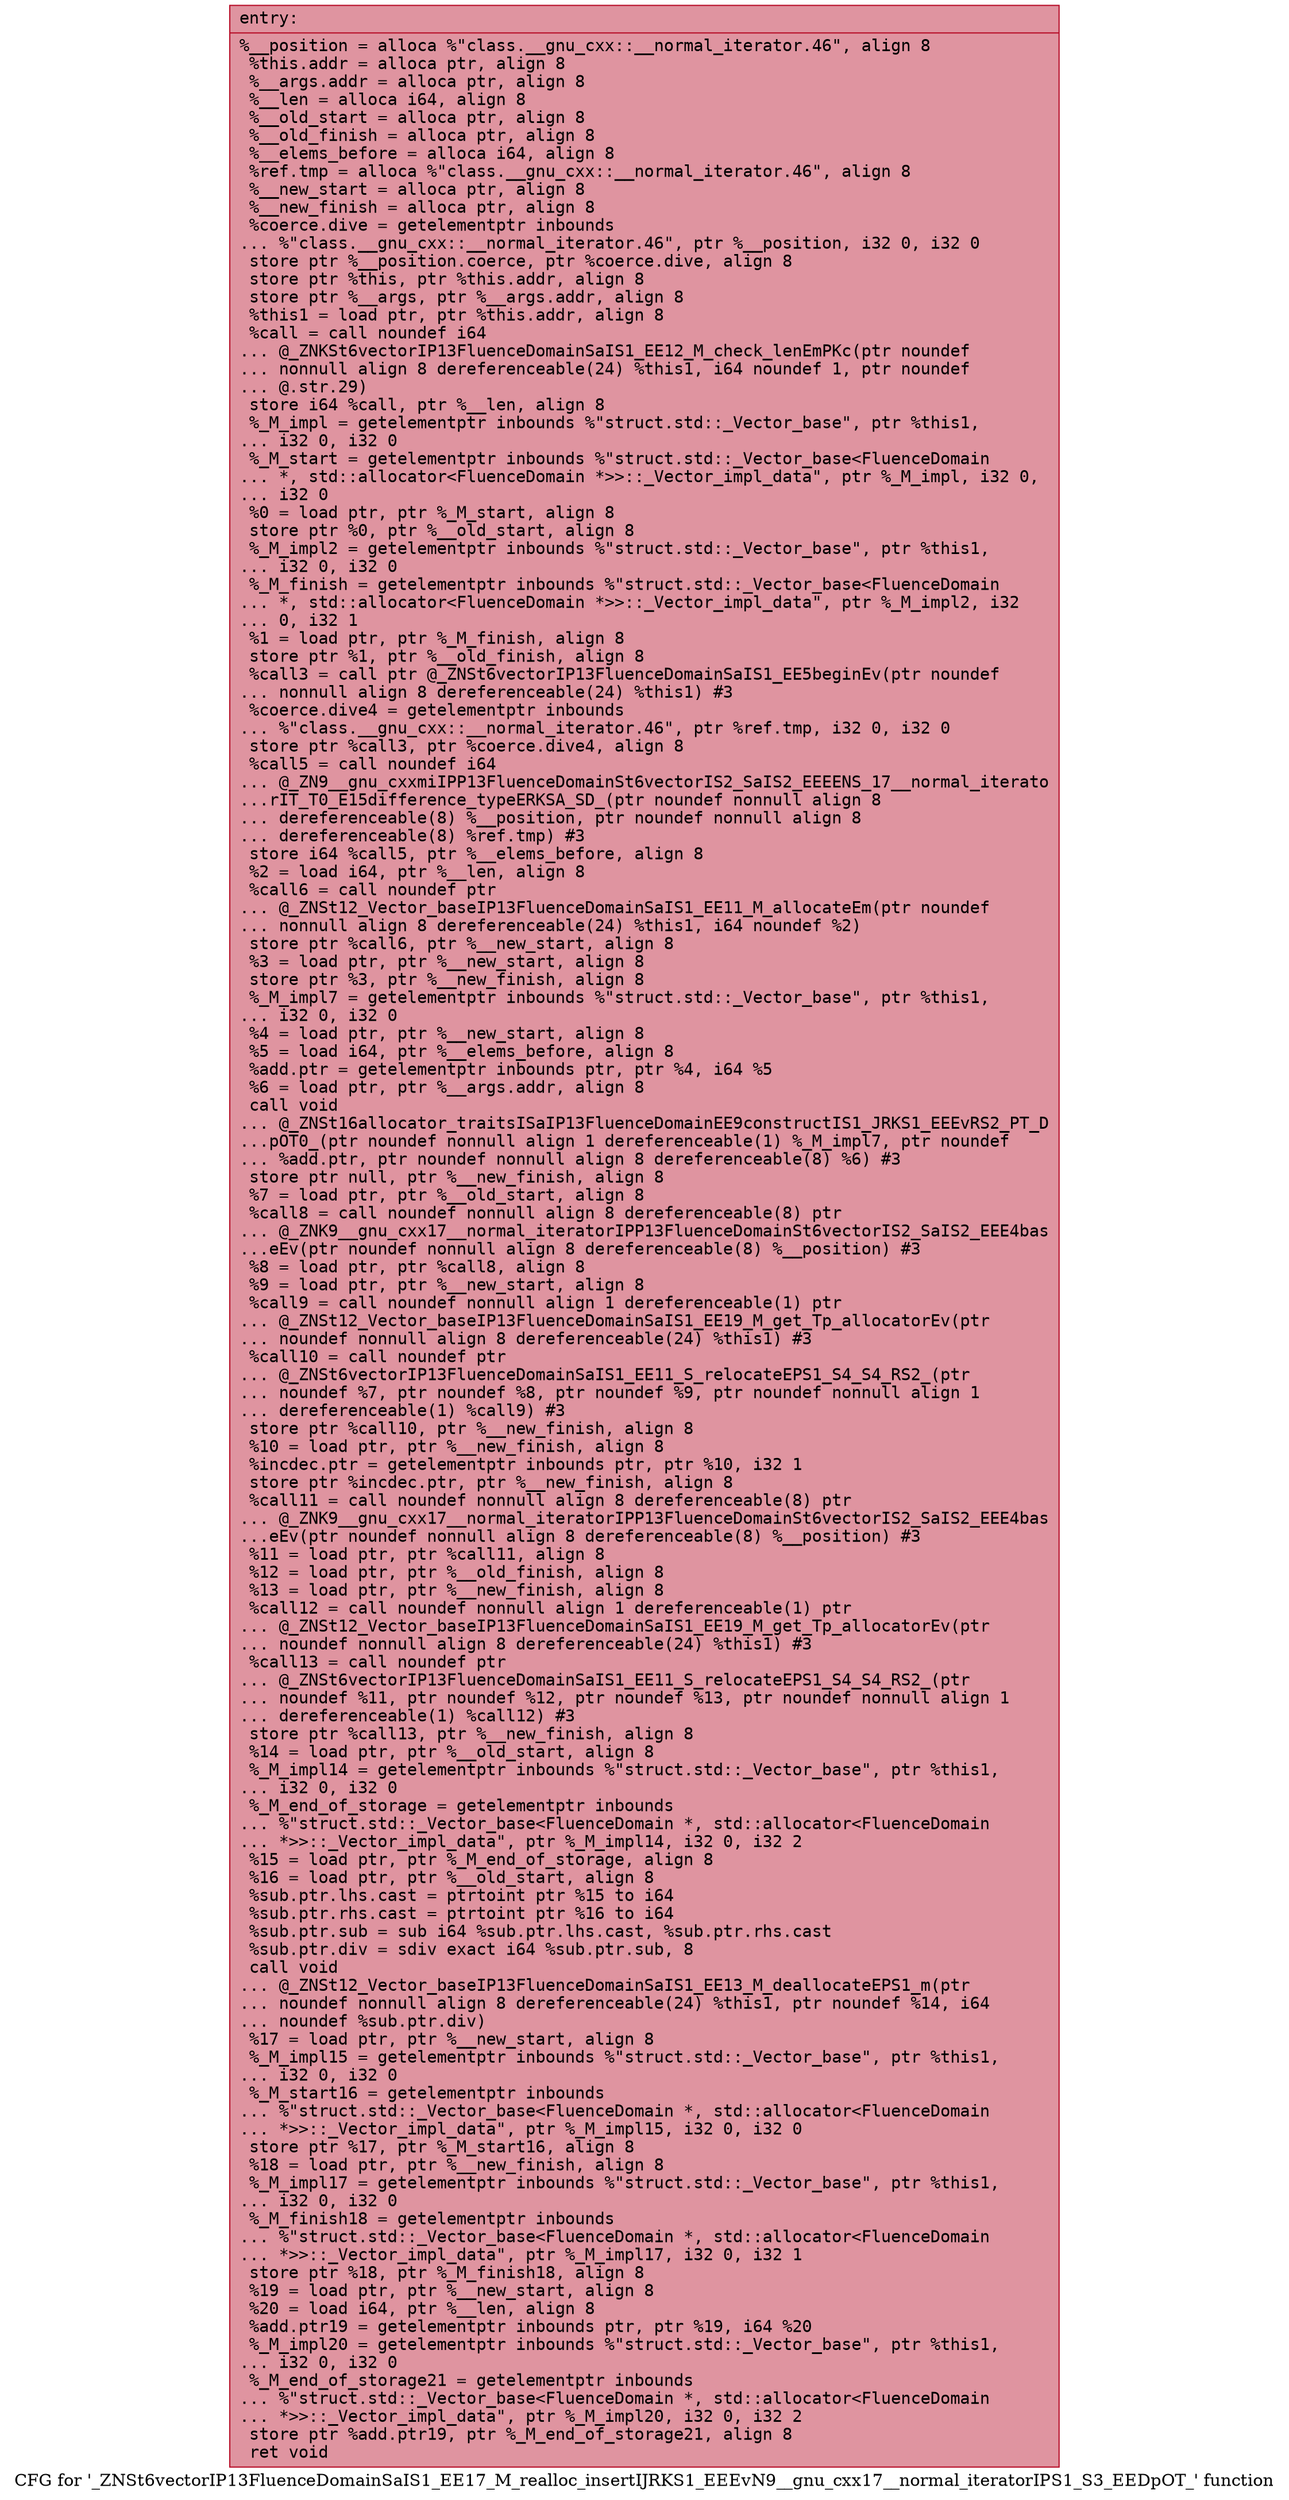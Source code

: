digraph "CFG for '_ZNSt6vectorIP13FluenceDomainSaIS1_EE17_M_realloc_insertIJRKS1_EEEvN9__gnu_cxx17__normal_iteratorIPS1_S3_EEDpOT_' function" {
	label="CFG for '_ZNSt6vectorIP13FluenceDomainSaIS1_EE17_M_realloc_insertIJRKS1_EEEvN9__gnu_cxx17__normal_iteratorIPS1_S3_EEDpOT_' function";

	Node0x556c3c84dbe0 [shape=record,color="#b70d28ff", style=filled, fillcolor="#b70d2870" fontname="Courier",label="{entry:\l|  %__position = alloca %\"class.__gnu_cxx::__normal_iterator.46\", align 8\l  %this.addr = alloca ptr, align 8\l  %__args.addr = alloca ptr, align 8\l  %__len = alloca i64, align 8\l  %__old_start = alloca ptr, align 8\l  %__old_finish = alloca ptr, align 8\l  %__elems_before = alloca i64, align 8\l  %ref.tmp = alloca %\"class.__gnu_cxx::__normal_iterator.46\", align 8\l  %__new_start = alloca ptr, align 8\l  %__new_finish = alloca ptr, align 8\l  %coerce.dive = getelementptr inbounds\l... %\"class.__gnu_cxx::__normal_iterator.46\", ptr %__position, i32 0, i32 0\l  store ptr %__position.coerce, ptr %coerce.dive, align 8\l  store ptr %this, ptr %this.addr, align 8\l  store ptr %__args, ptr %__args.addr, align 8\l  %this1 = load ptr, ptr %this.addr, align 8\l  %call = call noundef i64\l... @_ZNKSt6vectorIP13FluenceDomainSaIS1_EE12_M_check_lenEmPKc(ptr noundef\l... nonnull align 8 dereferenceable(24) %this1, i64 noundef 1, ptr noundef\l... @.str.29)\l  store i64 %call, ptr %__len, align 8\l  %_M_impl = getelementptr inbounds %\"struct.std::_Vector_base\", ptr %this1,\l... i32 0, i32 0\l  %_M_start = getelementptr inbounds %\"struct.std::_Vector_base\<FluenceDomain\l... *, std::allocator\<FluenceDomain *\>\>::_Vector_impl_data\", ptr %_M_impl, i32 0,\l... i32 0\l  %0 = load ptr, ptr %_M_start, align 8\l  store ptr %0, ptr %__old_start, align 8\l  %_M_impl2 = getelementptr inbounds %\"struct.std::_Vector_base\", ptr %this1,\l... i32 0, i32 0\l  %_M_finish = getelementptr inbounds %\"struct.std::_Vector_base\<FluenceDomain\l... *, std::allocator\<FluenceDomain *\>\>::_Vector_impl_data\", ptr %_M_impl2, i32\l... 0, i32 1\l  %1 = load ptr, ptr %_M_finish, align 8\l  store ptr %1, ptr %__old_finish, align 8\l  %call3 = call ptr @_ZNSt6vectorIP13FluenceDomainSaIS1_EE5beginEv(ptr noundef\l... nonnull align 8 dereferenceable(24) %this1) #3\l  %coerce.dive4 = getelementptr inbounds\l... %\"class.__gnu_cxx::__normal_iterator.46\", ptr %ref.tmp, i32 0, i32 0\l  store ptr %call3, ptr %coerce.dive4, align 8\l  %call5 = call noundef i64\l... @_ZN9__gnu_cxxmiIPP13FluenceDomainSt6vectorIS2_SaIS2_EEEENS_17__normal_iterato\l...rIT_T0_E15difference_typeERKSA_SD_(ptr noundef nonnull align 8\l... dereferenceable(8) %__position, ptr noundef nonnull align 8\l... dereferenceable(8) %ref.tmp) #3\l  store i64 %call5, ptr %__elems_before, align 8\l  %2 = load i64, ptr %__len, align 8\l  %call6 = call noundef ptr\l... @_ZNSt12_Vector_baseIP13FluenceDomainSaIS1_EE11_M_allocateEm(ptr noundef\l... nonnull align 8 dereferenceable(24) %this1, i64 noundef %2)\l  store ptr %call6, ptr %__new_start, align 8\l  %3 = load ptr, ptr %__new_start, align 8\l  store ptr %3, ptr %__new_finish, align 8\l  %_M_impl7 = getelementptr inbounds %\"struct.std::_Vector_base\", ptr %this1,\l... i32 0, i32 0\l  %4 = load ptr, ptr %__new_start, align 8\l  %5 = load i64, ptr %__elems_before, align 8\l  %add.ptr = getelementptr inbounds ptr, ptr %4, i64 %5\l  %6 = load ptr, ptr %__args.addr, align 8\l  call void\l... @_ZNSt16allocator_traitsISaIP13FluenceDomainEE9constructIS1_JRKS1_EEEvRS2_PT_D\l...pOT0_(ptr noundef nonnull align 1 dereferenceable(1) %_M_impl7, ptr noundef\l... %add.ptr, ptr noundef nonnull align 8 dereferenceable(8) %6) #3\l  store ptr null, ptr %__new_finish, align 8\l  %7 = load ptr, ptr %__old_start, align 8\l  %call8 = call noundef nonnull align 8 dereferenceable(8) ptr\l... @_ZNK9__gnu_cxx17__normal_iteratorIPP13FluenceDomainSt6vectorIS2_SaIS2_EEE4bas\l...eEv(ptr noundef nonnull align 8 dereferenceable(8) %__position) #3\l  %8 = load ptr, ptr %call8, align 8\l  %9 = load ptr, ptr %__new_start, align 8\l  %call9 = call noundef nonnull align 1 dereferenceable(1) ptr\l... @_ZNSt12_Vector_baseIP13FluenceDomainSaIS1_EE19_M_get_Tp_allocatorEv(ptr\l... noundef nonnull align 8 dereferenceable(24) %this1) #3\l  %call10 = call noundef ptr\l... @_ZNSt6vectorIP13FluenceDomainSaIS1_EE11_S_relocateEPS1_S4_S4_RS2_(ptr\l... noundef %7, ptr noundef %8, ptr noundef %9, ptr noundef nonnull align 1\l... dereferenceable(1) %call9) #3\l  store ptr %call10, ptr %__new_finish, align 8\l  %10 = load ptr, ptr %__new_finish, align 8\l  %incdec.ptr = getelementptr inbounds ptr, ptr %10, i32 1\l  store ptr %incdec.ptr, ptr %__new_finish, align 8\l  %call11 = call noundef nonnull align 8 dereferenceable(8) ptr\l... @_ZNK9__gnu_cxx17__normal_iteratorIPP13FluenceDomainSt6vectorIS2_SaIS2_EEE4bas\l...eEv(ptr noundef nonnull align 8 dereferenceable(8) %__position) #3\l  %11 = load ptr, ptr %call11, align 8\l  %12 = load ptr, ptr %__old_finish, align 8\l  %13 = load ptr, ptr %__new_finish, align 8\l  %call12 = call noundef nonnull align 1 dereferenceable(1) ptr\l... @_ZNSt12_Vector_baseIP13FluenceDomainSaIS1_EE19_M_get_Tp_allocatorEv(ptr\l... noundef nonnull align 8 dereferenceable(24) %this1) #3\l  %call13 = call noundef ptr\l... @_ZNSt6vectorIP13FluenceDomainSaIS1_EE11_S_relocateEPS1_S4_S4_RS2_(ptr\l... noundef %11, ptr noundef %12, ptr noundef %13, ptr noundef nonnull align 1\l... dereferenceable(1) %call12) #3\l  store ptr %call13, ptr %__new_finish, align 8\l  %14 = load ptr, ptr %__old_start, align 8\l  %_M_impl14 = getelementptr inbounds %\"struct.std::_Vector_base\", ptr %this1,\l... i32 0, i32 0\l  %_M_end_of_storage = getelementptr inbounds\l... %\"struct.std::_Vector_base\<FluenceDomain *, std::allocator\<FluenceDomain\l... *\>\>::_Vector_impl_data\", ptr %_M_impl14, i32 0, i32 2\l  %15 = load ptr, ptr %_M_end_of_storage, align 8\l  %16 = load ptr, ptr %__old_start, align 8\l  %sub.ptr.lhs.cast = ptrtoint ptr %15 to i64\l  %sub.ptr.rhs.cast = ptrtoint ptr %16 to i64\l  %sub.ptr.sub = sub i64 %sub.ptr.lhs.cast, %sub.ptr.rhs.cast\l  %sub.ptr.div = sdiv exact i64 %sub.ptr.sub, 8\l  call void\l... @_ZNSt12_Vector_baseIP13FluenceDomainSaIS1_EE13_M_deallocateEPS1_m(ptr\l... noundef nonnull align 8 dereferenceable(24) %this1, ptr noundef %14, i64\l... noundef %sub.ptr.div)\l  %17 = load ptr, ptr %__new_start, align 8\l  %_M_impl15 = getelementptr inbounds %\"struct.std::_Vector_base\", ptr %this1,\l... i32 0, i32 0\l  %_M_start16 = getelementptr inbounds\l... %\"struct.std::_Vector_base\<FluenceDomain *, std::allocator\<FluenceDomain\l... *\>\>::_Vector_impl_data\", ptr %_M_impl15, i32 0, i32 0\l  store ptr %17, ptr %_M_start16, align 8\l  %18 = load ptr, ptr %__new_finish, align 8\l  %_M_impl17 = getelementptr inbounds %\"struct.std::_Vector_base\", ptr %this1,\l... i32 0, i32 0\l  %_M_finish18 = getelementptr inbounds\l... %\"struct.std::_Vector_base\<FluenceDomain *, std::allocator\<FluenceDomain\l... *\>\>::_Vector_impl_data\", ptr %_M_impl17, i32 0, i32 1\l  store ptr %18, ptr %_M_finish18, align 8\l  %19 = load ptr, ptr %__new_start, align 8\l  %20 = load i64, ptr %__len, align 8\l  %add.ptr19 = getelementptr inbounds ptr, ptr %19, i64 %20\l  %_M_impl20 = getelementptr inbounds %\"struct.std::_Vector_base\", ptr %this1,\l... i32 0, i32 0\l  %_M_end_of_storage21 = getelementptr inbounds\l... %\"struct.std::_Vector_base\<FluenceDomain *, std::allocator\<FluenceDomain\l... *\>\>::_Vector_impl_data\", ptr %_M_impl20, i32 0, i32 2\l  store ptr %add.ptr19, ptr %_M_end_of_storage21, align 8\l  ret void\l}"];
}
